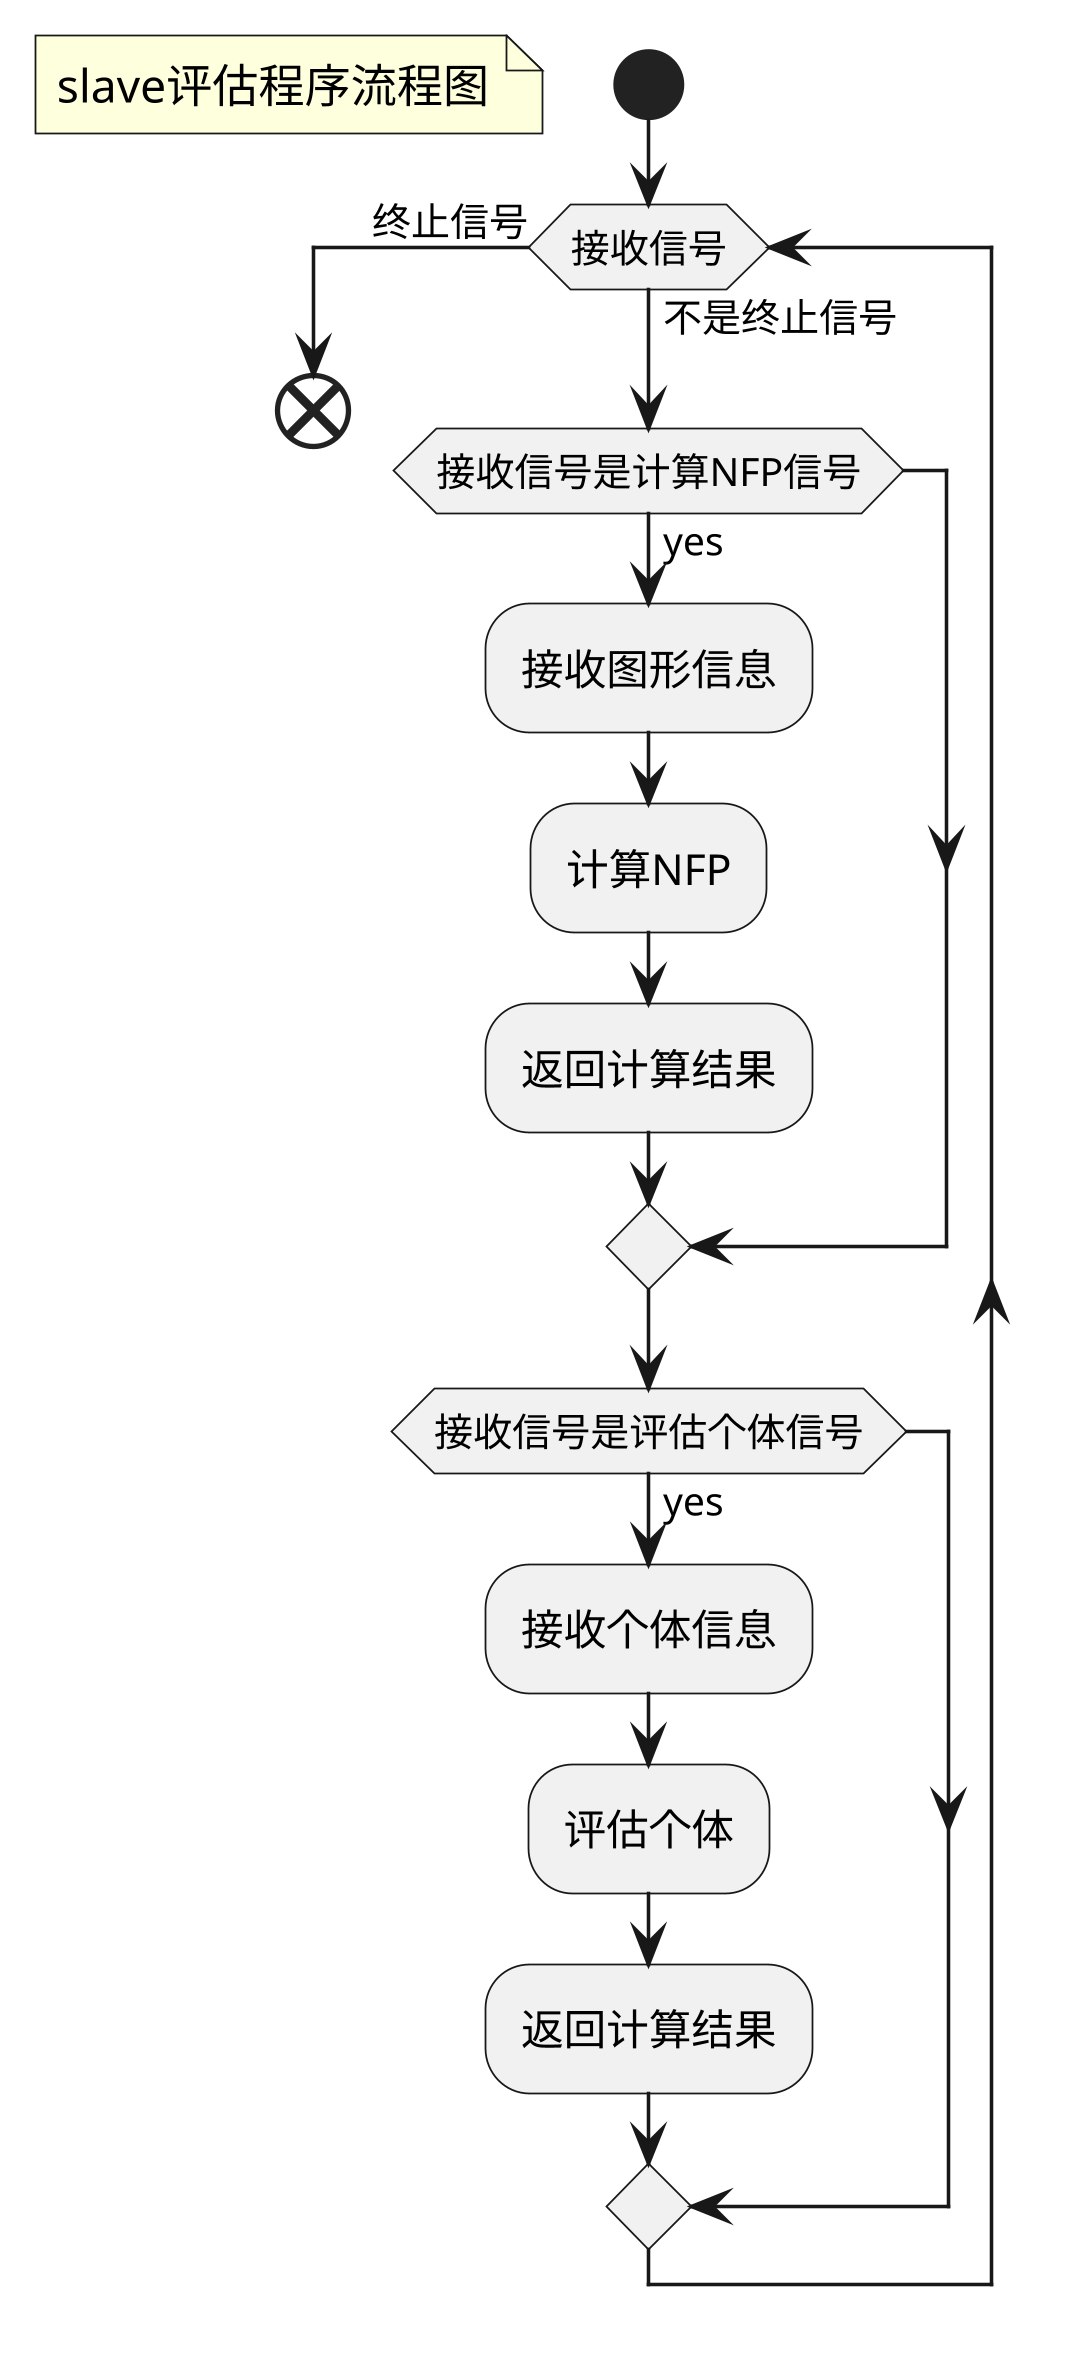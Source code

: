 @startuml
scale 1080   width
start
floating note left: slave评估程序流程图

while(接收信号) is (不是终止信号)

    if(接收信号是计算NFP信号)then(yes)
        :接收图形信息;
        :计算NFP;
        :返回计算结果;
    endif
    if(接收信号是评估个体信号)then(yes)
        :接收个体信息;
        :评估个体;
        :返回计算结果;
    endif
    endwhile(终止信号)
end
@enduml

